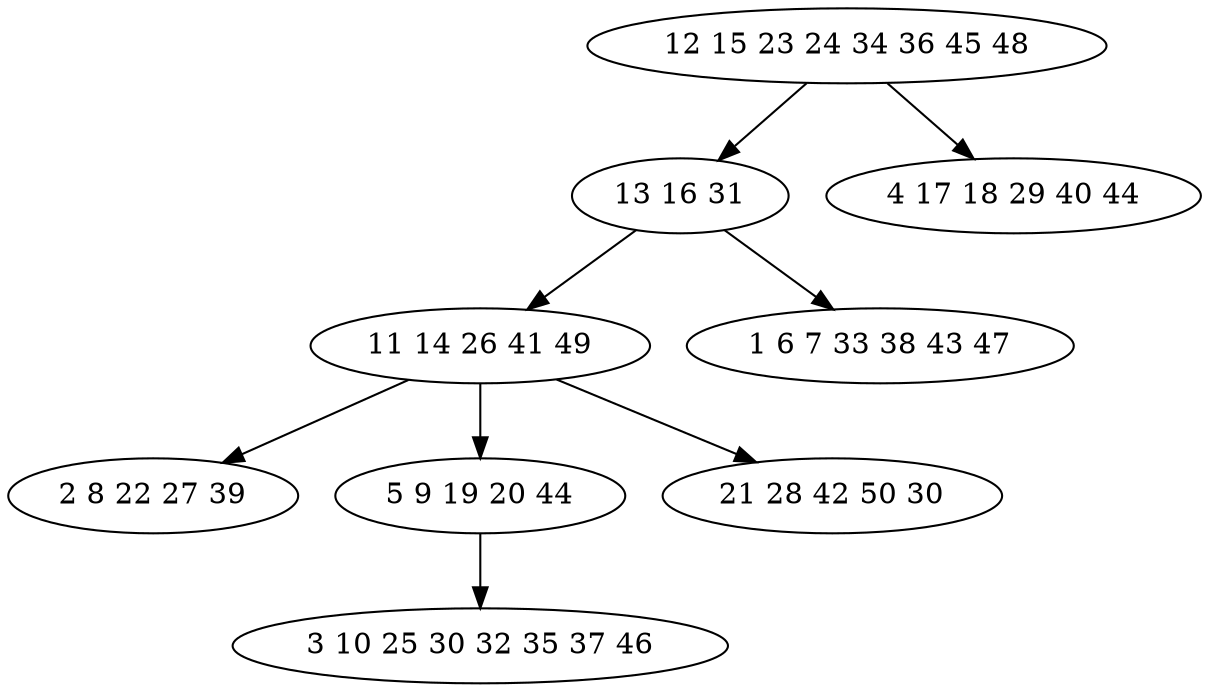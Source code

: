 digraph true_tree {
	"0" -> "1"
	"1" -> "2"
	"2" -> "3"
	"2" -> "4"
	"4" -> "5"
	"1" -> "6"
	"2" -> "7"
	"0" -> "8"
	"0" [label="12 15 23 24 34 36 45 48"];
	"1" [label="13 16 31"];
	"2" [label="11 14 26 41 49"];
	"3" [label="2 8 22 27 39"];
	"4" [label="5 9 19 20 44"];
	"5" [label="3 10 25 30 32 35 37 46"];
	"6" [label="1 6 7 33 38 43 47"];
	"7" [label="21 28 42 50 30"];
	"8" [label="4 17 18 29 40 44"];
}
